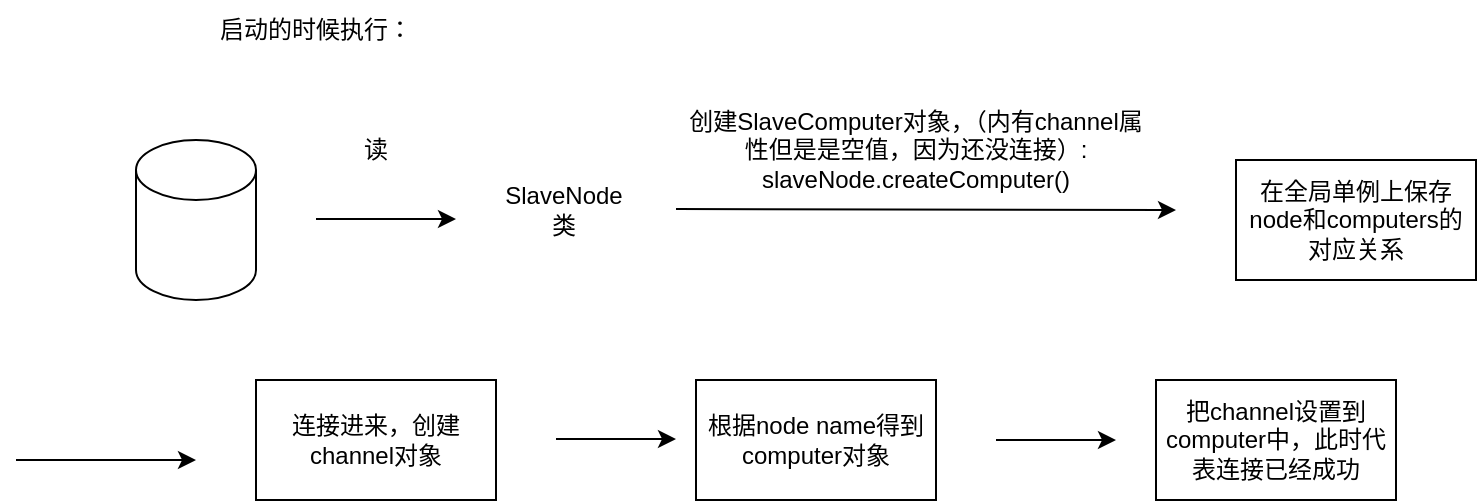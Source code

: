 <mxfile version="22.1.18" type="github">
  <diagram name="第 1 页" id="90UDRl886Aiy-A6zHKXE">
    <mxGraphModel dx="954" dy="526" grid="1" gridSize="10" guides="1" tooltips="1" connect="1" arrows="1" fold="1" page="1" pageScale="1" pageWidth="827" pageHeight="1169" math="0" shadow="0">
      <root>
        <mxCell id="0" />
        <mxCell id="1" parent="0" />
        <mxCell id="28NPE_NtasM6UTfwgU1X-1" value="" style="shape=cylinder3;whiteSpace=wrap;html=1;boundedLbl=1;backgroundOutline=1;size=15;" vertex="1" parent="1">
          <mxGeometry x="170" y="210" width="60" height="80" as="geometry" />
        </mxCell>
        <mxCell id="28NPE_NtasM6UTfwgU1X-2" value="" style="endArrow=classic;html=1;rounded=0;" edge="1" parent="1">
          <mxGeometry width="50" height="50" relative="1" as="geometry">
            <mxPoint x="260" y="249.5" as="sourcePoint" />
            <mxPoint x="330" y="249.5" as="targetPoint" />
          </mxGeometry>
        </mxCell>
        <mxCell id="28NPE_NtasM6UTfwgU1X-3" value="SlaveNode类" style="text;html=1;strokeColor=none;fillColor=none;align=center;verticalAlign=middle;whiteSpace=wrap;rounded=0;" vertex="1" parent="1">
          <mxGeometry x="354" y="230" width="60" height="30" as="geometry" />
        </mxCell>
        <mxCell id="28NPE_NtasM6UTfwgU1X-4" value="读" style="text;html=1;strokeColor=none;fillColor=none;align=center;verticalAlign=middle;whiteSpace=wrap;rounded=0;" vertex="1" parent="1">
          <mxGeometry x="260" y="200" width="60" height="30" as="geometry" />
        </mxCell>
        <mxCell id="28NPE_NtasM6UTfwgU1X-5" value="" style="endArrow=classic;html=1;rounded=0;" edge="1" parent="1">
          <mxGeometry width="50" height="50" relative="1" as="geometry">
            <mxPoint x="440" y="244.5" as="sourcePoint" />
            <mxPoint x="690" y="245" as="targetPoint" />
          </mxGeometry>
        </mxCell>
        <mxCell id="28NPE_NtasM6UTfwgU1X-6" value="创建SlaveComputer对象，（内有channel属性但是是空值，因为还没连接）: slaveNode.createComputer()" style="text;html=1;strokeColor=none;fillColor=none;align=center;verticalAlign=middle;whiteSpace=wrap;rounded=0;" vertex="1" parent="1">
          <mxGeometry x="440" y="200" width="240" height="30" as="geometry" />
        </mxCell>
        <mxCell id="28NPE_NtasM6UTfwgU1X-7" value="启动的时候执行：" style="text;html=1;strokeColor=none;fillColor=none;align=center;verticalAlign=middle;whiteSpace=wrap;rounded=0;" vertex="1" parent="1">
          <mxGeometry x="200" y="140" width="120" height="30" as="geometry" />
        </mxCell>
        <mxCell id="28NPE_NtasM6UTfwgU1X-9" value="在全局单例上保存node和computers的对应关系" style="rounded=0;whiteSpace=wrap;html=1;" vertex="1" parent="1">
          <mxGeometry x="720" y="220" width="120" height="60" as="geometry" />
        </mxCell>
        <mxCell id="28NPE_NtasM6UTfwgU1X-10" value="" style="endArrow=classic;html=1;rounded=0;" edge="1" parent="1">
          <mxGeometry width="50" height="50" relative="1" as="geometry">
            <mxPoint x="110" y="370" as="sourcePoint" />
            <mxPoint x="200" y="370" as="targetPoint" />
          </mxGeometry>
        </mxCell>
        <mxCell id="28NPE_NtasM6UTfwgU1X-12" value="连接进来，创建channel对象" style="rounded=0;whiteSpace=wrap;html=1;" vertex="1" parent="1">
          <mxGeometry x="230" y="330" width="120" height="60" as="geometry" />
        </mxCell>
        <mxCell id="28NPE_NtasM6UTfwgU1X-13" value="根据node name得到computer对象" style="rounded=0;whiteSpace=wrap;html=1;" vertex="1" parent="1">
          <mxGeometry x="450" y="330" width="120" height="60" as="geometry" />
        </mxCell>
        <mxCell id="28NPE_NtasM6UTfwgU1X-14" value="" style="endArrow=classic;html=1;rounded=0;" edge="1" parent="1">
          <mxGeometry width="50" height="50" relative="1" as="geometry">
            <mxPoint x="380" y="359.5" as="sourcePoint" />
            <mxPoint x="440" y="359.5" as="targetPoint" />
          </mxGeometry>
        </mxCell>
        <mxCell id="28NPE_NtasM6UTfwgU1X-15" value="" style="endArrow=classic;html=1;rounded=0;" edge="1" parent="1">
          <mxGeometry width="50" height="50" relative="1" as="geometry">
            <mxPoint x="600" y="360" as="sourcePoint" />
            <mxPoint x="660" y="360" as="targetPoint" />
          </mxGeometry>
        </mxCell>
        <mxCell id="28NPE_NtasM6UTfwgU1X-16" value="把channel设置到computer中，此时代表连接已经成功" style="rounded=0;whiteSpace=wrap;html=1;" vertex="1" parent="1">
          <mxGeometry x="680" y="330" width="120" height="60" as="geometry" />
        </mxCell>
      </root>
    </mxGraphModel>
  </diagram>
</mxfile>
